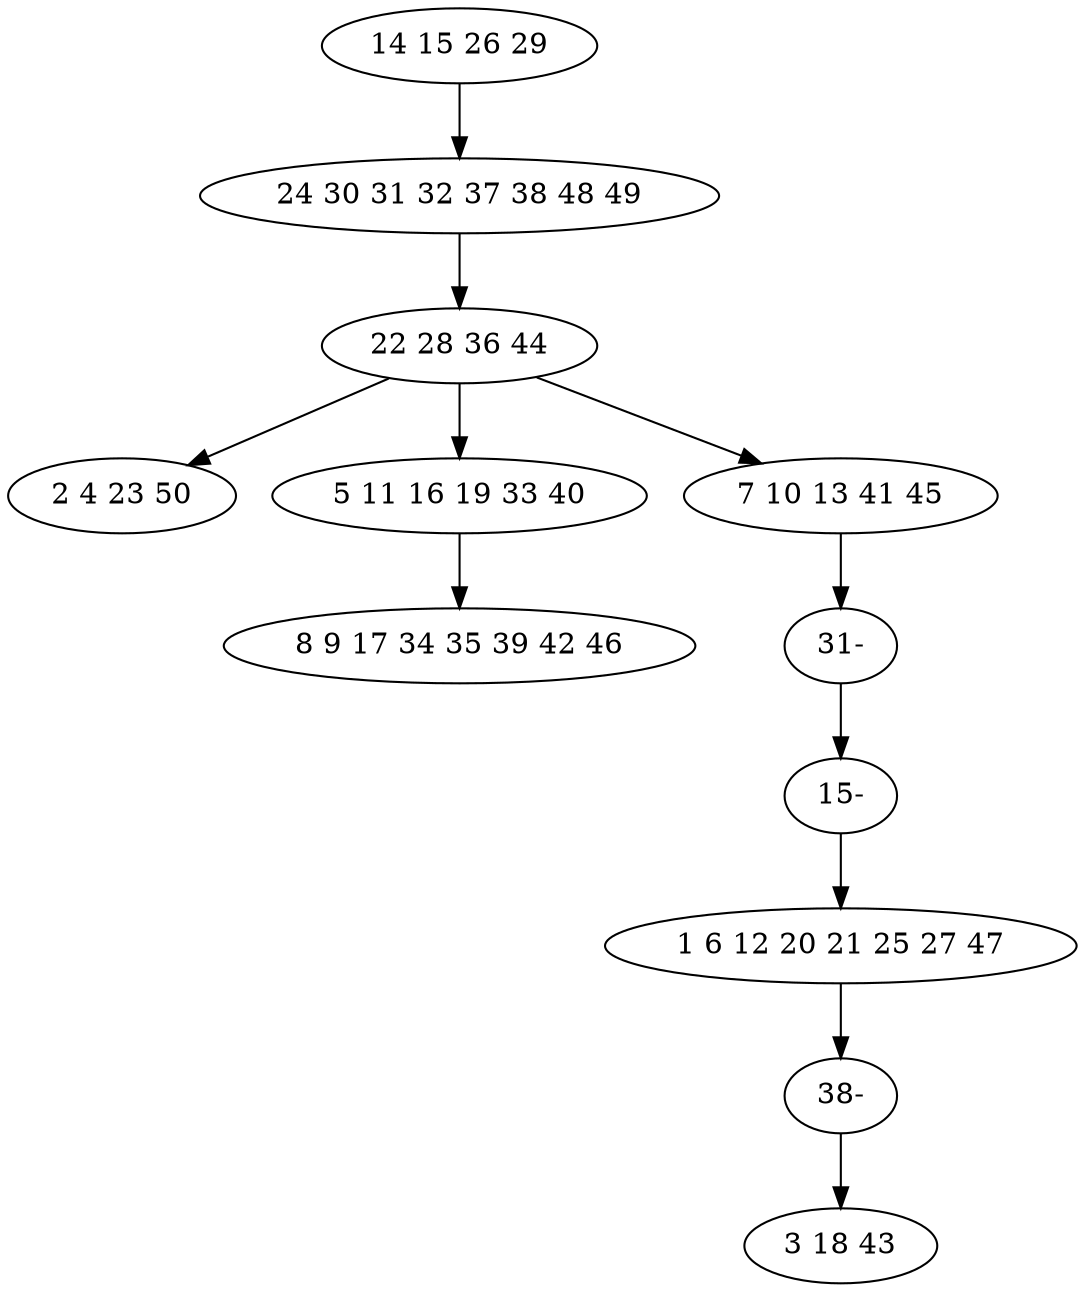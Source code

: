 digraph true_tree {
	"0" -> "1"
	"1" -> "2"
	"2" -> "3"
	"2" -> "4"
	"2" -> "5"
	"5" -> "9"
	"4" -> "7"
	"6" -> "10"
	"9" -> "11"
	"10" -> "8"
	"11" -> "6"
	"0" [label="14 15 26 29"];
	"1" [label="24 30 31 32 37 38 48 49"];
	"2" [label="22 28 36 44"];
	"3" [label="2 4 23 50"];
	"4" [label="5 11 16 19 33 40"];
	"5" [label="7 10 13 41 45"];
	"6" [label="1 6 12 20 21 25 27 47"];
	"7" [label="8 9 17 34 35 39 42 46"];
	"8" [label="3 18 43"];
	"9" [label="31-"];
	"10" [label="38-"];
	"11" [label="15-"];
}
